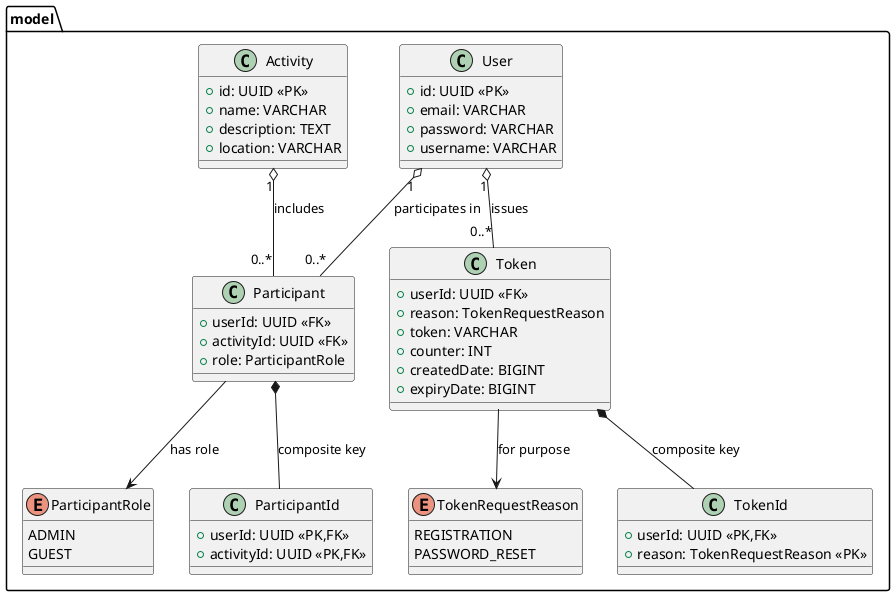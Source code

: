 @startuml
package model {

    class User {
        +id: UUID <<PK>>
        +email: VARCHAR
        +password: VARCHAR
        +username: VARCHAR
    }

    enum TokenRequestReason {
        REGISTRATION
        PASSWORD_RESET
    }

    enum ParticipantRole {
        ADMIN
        GUEST
    }

    'Composite key class for Participant'
    class ParticipantId {
        +userId: UUID <<PK,FK>>
        +activityId: UUID <<PK,FK>>
    }

    class Participant {
        +userId: UUID <<FK>>
        +activityId: UUID <<FK>>
        +role: ParticipantRole
    }

    class Activity {
        +id: UUID <<PK>>
        +name: VARCHAR
        +description: TEXT
        +location: VARCHAR
    }

    'Composite key class for Token'
    class TokenId {
        +userId: UUID <<PK,FK>>
        +reason: TokenRequestReason <<PK>>
    }

    class Token {
        +userId: UUID <<FK>>
        +reason: TokenRequestReason
        +token: VARCHAR
        +counter: INT
        +createdDate: BIGINT
        +expiryDate: BIGINT
    }

    'Relationships'
    User "1" o-- "0..*" Participant : participates in
    Activity "1" o-- "0..*" Participant : includes
    Participant *-- ParticipantId : composite key
    Participant --> ParticipantRole : has role

    User "1" o-- "0..*" Token : issues
    Token *-- TokenId : composite key
    Token --> TokenRequestReason : for purpose

}
@enduml
